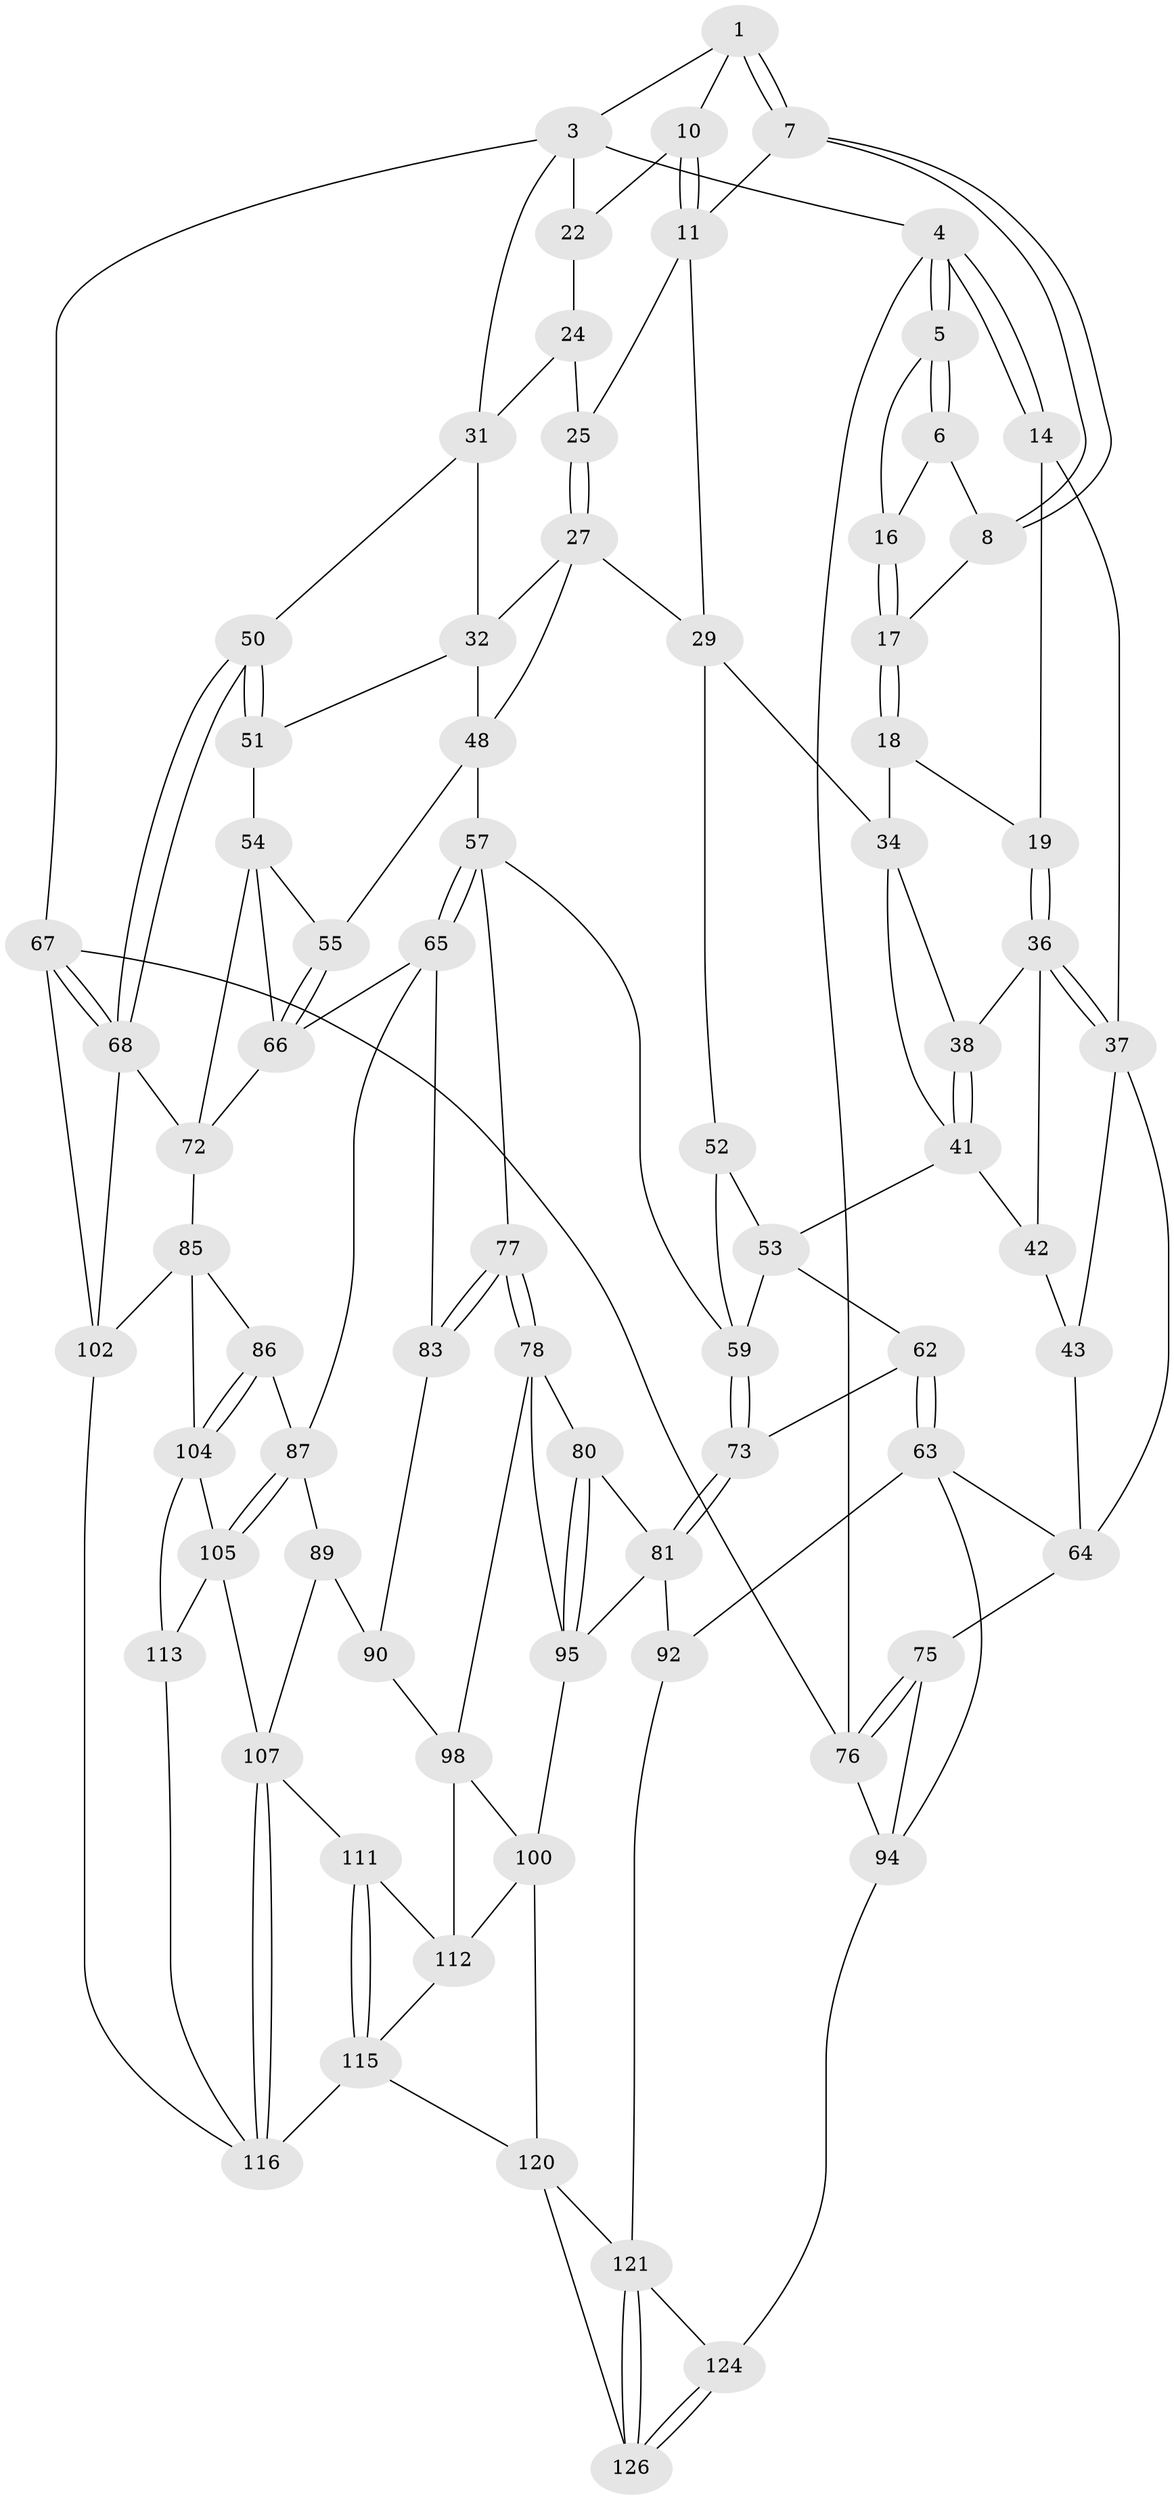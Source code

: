 // Generated by graph-tools (version 1.1) at 2025/52/02/27/25 19:52:35]
// undirected, 76 vertices, 165 edges
graph export_dot {
graph [start="1"]
  node [color=gray90,style=filled];
  1 [pos="+0.4502077075042149+0",super="+2"];
  3 [pos="+1+0",super="+21"];
  4 [pos="+0+0"];
  5 [pos="+0+0",super="+13"];
  6 [pos="+0.25740636979781106+0",super="+9"];
  7 [pos="+0.47892419925147806+0.17603289478609324"];
  8 [pos="+0.34370516446468363+0.13832975498785743"];
  10 [pos="+0.8000901543423172+0"];
  11 [pos="+0.7108146480116403+0.020146790143354104",super="+12"];
  14 [pos="+0+0",super="+15"];
  16 [pos="+0.18060383432431992+0.06450177204172877"];
  17 [pos="+0.16882048867944988+0.12214653972856719",super="+20"];
  18 [pos="+0.11660749286191321+0.18443706768256699",super="+30"];
  19 [pos="+0.10145866019475415+0.18655124575745788"];
  22 [pos="+0.952842707884413+0.12289502329439238",super="+23"];
  24 [pos="+0.8485846338741548+0.1852038556694123",super="+26"];
  25 [pos="+0.7697606682978823+0.18880760647397482"];
  27 [pos="+0.6826932326979562+0.27884475648393703",super="+28"];
  29 [pos="+0.5338635475196172+0.3270438773320973",super="+33"];
  31 [pos="+0.9167577421056983+0.25689689003432514",super="+40"];
  32 [pos="+0.8943591221843396+0.2989215824089169",super="+47"];
  34 [pos="+0.2799983949410274+0.3270278908786579",super="+35"];
  36 [pos="+0.04245968278111922+0.2168179322033865",super="+39"];
  37 [pos="+0+0.20009868415538198",super="+44"];
  38 [pos="+0.16466014198372345+0.3117548793507009"];
  41 [pos="+0.22785743145750548+0.38255067631846834",super="+45"];
  42 [pos="+0.11178874626122962+0.3861808876946181",super="+46"];
  43 [pos="+0.014048761505233901+0.40670274826796965",super="+56"];
  48 [pos="+0.8667724682057667+0.3618619177283054",super="+49"];
  50 [pos="+1+0.4643439713347521"];
  51 [pos="+0.9455275640458866+0.42259220316769464"];
  52 [pos="+0.3074360315016173+0.4472943959879834"];
  53 [pos="+0.21008866408842328+0.4569178360483902",super="+61"];
  54 [pos="+0.8939366407015839+0.5105507385401712",super="+69"];
  55 [pos="+0.768427384000513+0.4776120693954311"];
  57 [pos="+0.5566057204838901+0.38908125637662144",super="+58"];
  59 [pos="+0.39546471857671783+0.5511503047732167",super="+60"];
  62 [pos="+0.2451492852414802+0.6297109655784361"];
  63 [pos="+0.13777715508560492+0.618534637488824",super="+93"];
  64 [pos="+0.10947790787662086+0.5954344254944397",super="+74"];
  65 [pos="+0.5996795272329907+0.4538083736525763",super="+82"];
  66 [pos="+0.7032873954457141+0.49229301896416117",super="+70"];
  67 [pos="+1+1"];
  68 [pos="+1+0.762531648557242",super="+71"];
  72 [pos="+1+0.6808051164475389",super="+84"];
  73 [pos="+0.25727787965438376+0.6385920710275299"];
  75 [pos="+0+0.701878365507993"];
  76 [pos="+0+1"];
  77 [pos="+0.4103481697459544+0.6829054979655245"];
  78 [pos="+0.4088008877736764+0.6855341869721343",super="+79"];
  80 [pos="+0.2847803276342714+0.6640335364920537"];
  81 [pos="+0.2669599224434441+0.650807499842492",super="+91"];
  83 [pos="+0.5376576852750659+0.6342687351222596"];
  85 [pos="+0.7550919055533838+0.7019615307559817",super="+103"];
  86 [pos="+0.7258934943528462+0.7190530812336188"];
  87 [pos="+0.710554811334504+0.7250534799810033",super="+88"];
  89 [pos="+0.6348752947106953+0.7546126635234905",super="+109"];
  90 [pos="+0.5595792630588375+0.7158047929735034",super="+97"];
  92 [pos="+0.17520918406392344+0.8409136379052866"];
  94 [pos="+0.13371551410304958+0.8385464327742912",super="+125"];
  95 [pos="+0.2858283794047192+0.7908277433013113",super="+96"];
  98 [pos="+0.4481481794888382+0.8015567185043266",super="+99"];
  100 [pos="+0.4207579927278708+0.8305756433589374",super="+101"];
  102 [pos="+0.9211161699067691+0.8358245840270838",super="+119"];
  104 [pos="+0.8220874979884938+0.8533840207630068",super="+110"];
  105 [pos="+0.7235993067916812+0.7955492305575258",super="+106"];
  107 [pos="+0.6609682386081353+0.866922460307582",super="+108"];
  111 [pos="+0.5938394592490822+0.8535150677216803"];
  112 [pos="+0.5888499145359495+0.8522603907904176",super="+114"];
  113 [pos="+0.7661778118497589+0.9000004622772946"];
  115 [pos="+0.5328384410153404+1",super="+117"];
  116 [pos="+0.6813566415947306+1",super="+118"];
  120 [pos="+0.33099674716533595+0.9329341466705516",super="+123"];
  121 [pos="+0.29420840025782524+0.9434351539967747",super="+122"];
  124 [pos="+0.10707354442524546+1"];
  126 [pos="+0.33044508753593466+1"];
  1 -- 7;
  1 -- 7;
  1 -- 10;
  1 -- 3;
  3 -- 4;
  3 -- 67;
  3 -- 22;
  3 -- 31;
  4 -- 5;
  4 -- 5;
  4 -- 14;
  4 -- 14;
  4 -- 76;
  5 -- 6;
  5 -- 6;
  5 -- 16;
  6 -- 8;
  6 -- 16;
  7 -- 8;
  7 -- 8;
  7 -- 11;
  8 -- 17;
  10 -- 11;
  10 -- 11;
  10 -- 22;
  11 -- 25;
  11 -- 29;
  14 -- 37;
  14 -- 19;
  16 -- 17;
  16 -- 17;
  17 -- 18 [weight=2];
  17 -- 18;
  18 -- 19;
  18 -- 34;
  19 -- 36;
  19 -- 36;
  22 -- 24 [weight=2];
  24 -- 25;
  24 -- 31;
  25 -- 27;
  25 -- 27;
  27 -- 32;
  27 -- 48;
  27 -- 29;
  29 -- 34;
  29 -- 52;
  31 -- 32;
  31 -- 50;
  32 -- 48;
  32 -- 51;
  34 -- 41;
  34 -- 38;
  36 -- 37;
  36 -- 37;
  36 -- 42;
  36 -- 38;
  37 -- 43;
  37 -- 64;
  38 -- 41;
  38 -- 41;
  41 -- 42;
  41 -- 53;
  42 -- 43 [weight=2];
  43 -- 64;
  48 -- 55;
  48 -- 57;
  50 -- 51;
  50 -- 51;
  50 -- 68;
  50 -- 68;
  51 -- 54;
  52 -- 53;
  52 -- 59;
  53 -- 62;
  53 -- 59;
  54 -- 55;
  54 -- 72;
  54 -- 66;
  55 -- 66;
  55 -- 66;
  57 -- 65;
  57 -- 65;
  57 -- 59;
  57 -- 77;
  59 -- 73;
  59 -- 73;
  62 -- 63;
  62 -- 63;
  62 -- 73;
  63 -- 64;
  63 -- 92;
  63 -- 94;
  64 -- 75;
  65 -- 66;
  65 -- 83;
  65 -- 87;
  66 -- 72;
  67 -- 68;
  67 -- 68;
  67 -- 76;
  67 -- 102;
  68 -- 72;
  68 -- 102;
  72 -- 85;
  73 -- 81;
  73 -- 81;
  75 -- 76;
  75 -- 76;
  75 -- 94;
  76 -- 94;
  77 -- 78;
  77 -- 78;
  77 -- 83;
  77 -- 83;
  78 -- 80;
  78 -- 95;
  78 -- 98;
  80 -- 81;
  80 -- 95;
  80 -- 95;
  81 -- 92;
  81 -- 95;
  83 -- 90;
  85 -- 86;
  85 -- 104;
  85 -- 102;
  86 -- 87;
  86 -- 104;
  86 -- 104;
  87 -- 105;
  87 -- 105;
  87 -- 89;
  89 -- 90 [weight=2];
  89 -- 107;
  90 -- 98;
  92 -- 121;
  94 -- 124;
  95 -- 100;
  98 -- 112;
  98 -- 100;
  100 -- 112;
  100 -- 120;
  102 -- 116;
  104 -- 105;
  104 -- 113;
  105 -- 107;
  105 -- 113;
  107 -- 116;
  107 -- 116;
  107 -- 111;
  111 -- 112;
  111 -- 115;
  111 -- 115;
  112 -- 115;
  113 -- 116;
  115 -- 116;
  115 -- 120;
  120 -- 121;
  120 -- 126;
  121 -- 126;
  121 -- 126;
  121 -- 124;
  124 -- 126;
  124 -- 126;
}
